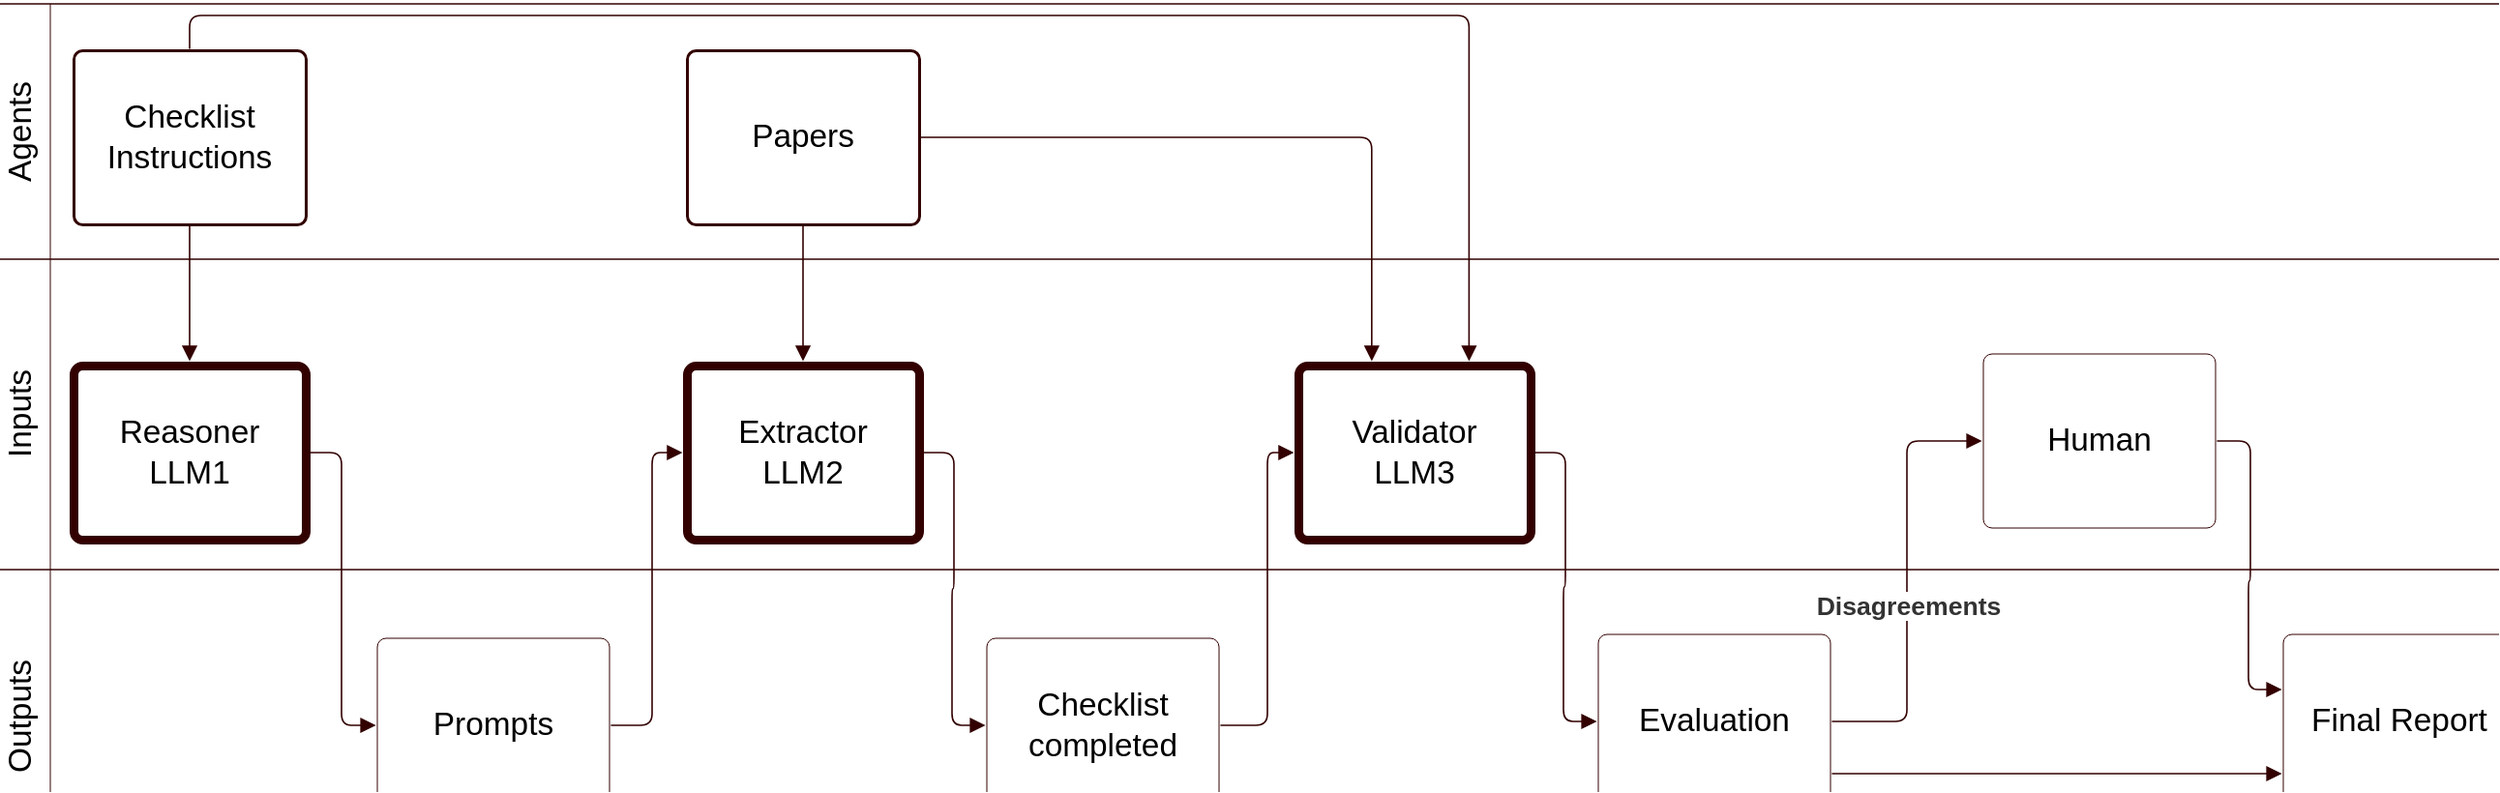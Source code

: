 <mxfile version="26.0.9">
  <diagram name="Page-1" id="yxuGSF7caCbsqtL8cTFJ">
    <mxGraphModel dx="2025" dy="2725" grid="1" gridSize="10" guides="1" tooltips="1" connect="1" arrows="1" fold="1" page="1" pageScale="1" pageWidth="850" pageHeight="1100" math="0" shadow="0">
      <root>
        <mxCell id="0" />
        <mxCell id="1" parent="0" />
        <mxCell id="lyl5K1hddJO4YnVaK_Bw-24" value="" style="fillColor=none;strokeColor=#330000;pointerEvents=0;fontStyle=0;html=1;whiteSpace=wrap;container=1;collapsible=0;childLayout=stackLayout;resizeParent=1;dropTarget=0;horizontalStack=0;fontSize=13;spacing=0;rounded=1;absoluteArcSize=1;arcSize=9;horizontal=0;strokeWidth=NaN;" parent="1" vertex="1">
          <mxGeometry x="1" y="-120" width="1310" height="444" isRotated="1" as="geometry" />
        </mxCell>
        <mxCell id="lyl5K1hddJO4YnVaK_Bw-26" value="Agents" style="swimlane;html=1;whiteSpace=wrap;connectable=0;fontStyle=0;startSize=30;dropTarget=0;rounded=0;horizontal=0;spacing=0;strokeColor=#330000;fillColor=none;strokeWidth=NaN;container=1;pointerEvents=0;collapsible=0;recursiveResize=0;fontSize=16.7;" parent="lyl5K1hddJO4YnVaK_Bw-24" vertex="1">
          <mxGeometry width="1310" height="132" as="geometry" />
        </mxCell>
        <mxCell id="lyl5K1hddJO4YnVaK_Bw-25" value="Inputs" style="swimlane;html=1;whiteSpace=wrap;connectable=0;fontStyle=0;startSize=30;dropTarget=0;rounded=0;horizontal=0;spacing=0;strokeColor=#330000;fillColor=none;strokeWidth=NaN;container=1;pointerEvents=0;collapsible=0;recursiveResize=0;fontSize=16.7;" parent="lyl5K1hddJO4YnVaK_Bw-24" vertex="1">
          <mxGeometry y="132" width="1310" height="160.5" as="geometry" />
        </mxCell>
        <mxCell id="lyl5K1hddJO4YnVaK_Bw-27" value="Outputs" style="swimlane;html=1;whiteSpace=wrap;connectable=0;fontStyle=0;startSize=30;dropTarget=0;rounded=0;horizontal=0;spacing=0;strokeColor=#330000;fillColor=none;strokeWidth=NaN;container=1;pointerEvents=0;collapsible=0;recursiveResize=0;fontSize=16.7;" parent="lyl5K1hddJO4YnVaK_Bw-24" vertex="1">
          <mxGeometry y="292.5" width="1310" height="151.5" as="geometry" />
        </mxCell>
        <mxCell id="lyl5K1hddJO4YnVaK_Bw-28" value="Reasoner LLM1" style="html=1;overflow=block;blockSpacing=1;whiteSpace=wrap;fontSize=16.7;fontColor=default;spacing=9;strokeColor=#330000;strokeOpacity=100;fillOpacity=100;rounded=1;absoluteArcSize=1;arcSize=9;fillColor=none;strokeWidth=4.5;lucidId=lMESaBkdij4Y;" parent="1" vertex="1">
          <mxGeometry x="43" y="67" width="120" height="90" as="geometry" />
        </mxCell>
        <mxCell id="lyl5K1hddJO4YnVaK_Bw-29" value="" style="html=1;jettySize=18;whiteSpace=wrap;fontSize=13;strokeColor=#330000;strokeOpacity=100;strokeWidth=0.8;rounded=1;arcSize=12;edgeStyle=orthogonalEdgeStyle;startArrow=none;endArrow=block;endFill=1;exitX=1;exitY=0.5;entryX=-0.006;entryY=0.5;entryPerimeter=0;lucidId=CMES1pZAAfqx;fillColor=none;exitDx=0;exitDy=0;" parent="1" source="lyl5K1hddJO4YnVaK_Bw-28" target="lyl5K1hddJO4YnVaK_Bw-30" edge="1">
          <mxGeometry width="100" height="100" relative="1" as="geometry">
            <Array as="points" />
            <mxPoint x="102.28" y="112" as="sourcePoint" />
          </mxGeometry>
        </mxCell>
        <mxCell id="lyl5K1hddJO4YnVaK_Bw-30" value="Prompts" style="html=1;overflow=block;blockSpacing=1;whiteSpace=wrap;fontSize=16.7;spacing=9;strokeColor=#330000;rounded=1;absoluteArcSize=1;arcSize=9;fillColor=none;strokeWidth=NaN;lucidId=EMESftruALFM;" parent="1" vertex="1">
          <mxGeometry x="200" y="208" width="120" height="90" as="geometry" />
        </mxCell>
        <mxCell id="lyl5K1hddJO4YnVaK_Bw-31" value="Extractor LLM2" style="html=1;overflow=block;blockSpacing=1;whiteSpace=wrap;fontSize=16.7;fontColor=default;spacing=9;strokeColor=#330000;strokeOpacity=100;fillOpacity=100;rounded=1;absoluteArcSize=1;arcSize=9;fillColor=none;strokeWidth=4.5;lucidId=MMESUJ.7pgVm;" parent="1" vertex="1">
          <mxGeometry x="360" y="67" width="120" height="90" as="geometry" />
        </mxCell>
        <mxCell id="lyl5K1hddJO4YnVaK_Bw-32" value="" style="html=1;jettySize=18;whiteSpace=wrap;fontSize=13;strokeColor=#330000;strokeOpacity=100;strokeWidth=0.8;rounded=1;arcSize=12;edgeStyle=orthogonalEdgeStyle;startArrow=none;endArrow=block;endFill=1;exitX=1.019;exitY=0.5;exitPerimeter=0;entryX=-0.006;entryY=0.5;entryPerimeter=0;lucidId=eNESwrUB_AmQ;fillColor=none;" parent="1" source="lyl5K1hddJO4YnVaK_Bw-31" target="lyl5K1hddJO4YnVaK_Bw-33" edge="1">
          <mxGeometry width="100" height="100" relative="1" as="geometry">
            <Array as="points" />
          </mxGeometry>
        </mxCell>
        <mxCell id="lyl5K1hddJO4YnVaK_Bw-33" value="Checklist completed" style="html=1;overflow=block;blockSpacing=1;whiteSpace=wrap;fontSize=16.7;spacing=9;strokeColor=#330000;rounded=1;absoluteArcSize=1;arcSize=9;fillColor=none;strokeWidth=NaN;lucidId=eNES9iovbzyj;" parent="1" vertex="1">
          <mxGeometry x="515" y="208" width="120" height="90" as="geometry" />
        </mxCell>
        <mxCell id="lyl5K1hddJO4YnVaK_Bw-34" value="Checklist Instructions" style="html=1;overflow=block;blockSpacing=1;whiteSpace=wrap;fontSize=16.7;fontColor=default;spacing=9;strokeColor=#330000;strokeOpacity=100;fillOpacity=100;rounded=1;absoluteArcSize=1;arcSize=9;fillColor=none;strokeWidth=1.5;lucidId=ANESiStECeQy;" parent="1" vertex="1">
          <mxGeometry x="43" y="-96" width="120" height="90" as="geometry" />
        </mxCell>
        <mxCell id="lyl5K1hddJO4YnVaK_Bw-35" value="" style="html=1;jettySize=18;whiteSpace=wrap;fontSize=13;strokeColor=#330000;strokeOpacity=100;strokeWidth=0.8;rounded=1;arcSize=12;edgeStyle=orthogonalEdgeStyle;startArrow=none;endArrow=block;endFill=1;exitX=0.5;exitY=1.008;exitPerimeter=0;entryX=0.5;entryY=-0.025;entryPerimeter=0;lucidId=HNES81fqy.lr;fillColor=none;" parent="1" source="lyl5K1hddJO4YnVaK_Bw-34" target="lyl5K1hddJO4YnVaK_Bw-28" edge="1">
          <mxGeometry width="100" height="100" relative="1" as="geometry">
            <Array as="points" />
          </mxGeometry>
        </mxCell>
        <mxCell id="lyl5K1hddJO4YnVaK_Bw-36" value="" style="html=1;jettySize=18;whiteSpace=wrap;fontSize=13;strokeColor=#330000;strokeOpacity=100;strokeWidth=0.8;rounded=1;arcSize=12;edgeStyle=orthogonalEdgeStyle;startArrow=none;endArrow=block;endFill=1;exitX=0.5;exitY=1.008;exitPerimeter=0;entryX=0.5;entryY=-0.025;entryPerimeter=0;lucidId=xPES.e1_Slbt;fillColor=none;" parent="1" source="lyl5K1hddJO4YnVaK_Bw-49" target="lyl5K1hddJO4YnVaK_Bw-31" edge="1">
          <mxGeometry width="100" height="100" relative="1" as="geometry">
            <Array as="points" />
          </mxGeometry>
        </mxCell>
        <mxCell id="lyl5K1hddJO4YnVaK_Bw-37" value="" style="html=1;jettySize=18;whiteSpace=wrap;fontSize=13;strokeColor=#330000;strokeOpacity=100;strokeWidth=0.8;rounded=1;arcSize=12;edgeStyle=orthogonalEdgeStyle;startArrow=none;endArrow=block;endFill=1;exitX=1.006;exitY=0.5;exitPerimeter=0;entryX=-0.019;entryY=0.5;entryPerimeter=0;lucidId=oPESbT13PvIj;fillColor=none;" parent="1" source="lyl5K1hddJO4YnVaK_Bw-30" target="lyl5K1hddJO4YnVaK_Bw-31" edge="1">
          <mxGeometry width="100" height="100" relative="1" as="geometry">
            <Array as="points">
              <mxPoint x="342" y="253" />
              <mxPoint x="342" y="112" />
            </Array>
          </mxGeometry>
        </mxCell>
        <mxCell id="lyl5K1hddJO4YnVaK_Bw-38" value="" style="html=1;jettySize=18;whiteSpace=wrap;fontSize=13;strokeColor=#330000;strokeOpacity=100;strokeWidth=0.8;rounded=1;arcSize=12;edgeStyle=orthogonalEdgeStyle;startArrow=none;endArrow=block;endFill=1;exitX=0.5;exitY=-0.008;exitPerimeter=0;entryX=0.735;entryY=-0.025;entryPerimeter=0;lucidId=yWESpYsTjVdX;fillColor=none;" parent="1" source="lyl5K1hddJO4YnVaK_Bw-34" target="lyl5K1hddJO4YnVaK_Bw-39" edge="1">
          <mxGeometry width="100" height="100" relative="1" as="geometry">
            <Array as="points" />
          </mxGeometry>
        </mxCell>
        <mxCell id="lyl5K1hddJO4YnVaK_Bw-39" value="Validator LLM3" style="html=1;overflow=block;blockSpacing=1;whiteSpace=wrap;fontSize=16.7;fontColor=default;spacing=9;strokeColor=#330000;strokeOpacity=100;fillOpacity=100;rounded=1;absoluteArcSize=1;arcSize=9;fillColor=none;strokeWidth=4.5;lucidId=YPESUbvm0_V.;" parent="1" vertex="1">
          <mxGeometry x="676" y="67" width="120" height="90" as="geometry" />
        </mxCell>
        <mxCell id="lyl5K1hddJO4YnVaK_Bw-40" value="" style="html=1;jettySize=18;whiteSpace=wrap;fontSize=13;strokeColor=#330000;strokeOpacity=100;strokeWidth=0.8;rounded=1;arcSize=12;edgeStyle=orthogonalEdgeStyle;startArrow=none;endArrow=block;endFill=1;exitX=1.006;exitY=0.5;exitPerimeter=0;entryX=-0.019;entryY=0.5;entryPerimeter=0;lucidId=aQESAylXyqgc;fillColor=none;" parent="1" source="lyl5K1hddJO4YnVaK_Bw-33" target="lyl5K1hddJO4YnVaK_Bw-39" edge="1">
          <mxGeometry width="100" height="100" relative="1" as="geometry">
            <Array as="points">
              <mxPoint x="660" y="253" />
              <mxPoint x="660" y="112" />
            </Array>
          </mxGeometry>
        </mxCell>
        <mxCell id="lyl5K1hddJO4YnVaK_Bw-41" value="Evaluation" style="html=1;overflow=block;blockSpacing=1;whiteSpace=wrap;fontSize=16.7;spacing=9;strokeColor=#330000;rounded=1;absoluteArcSize=1;arcSize=9;fillColor=none;strokeWidth=NaN;lucidId=jQES~DEDrfyK;" parent="1" vertex="1">
          <mxGeometry x="831" y="206" width="120" height="90" as="geometry" />
        </mxCell>
        <mxCell id="lyl5K1hddJO4YnVaK_Bw-42" value="" style="html=1;jettySize=18;whiteSpace=wrap;fontSize=13;strokeColor=#330000;strokeOpacity=100;strokeWidth=0.8;rounded=1;arcSize=12;edgeStyle=orthogonalEdgeStyle;startArrow=none;endArrow=block;endFill=1;exitX=1.019;exitY=0.5;exitPerimeter=0;entryX=-0.006;entryY=0.5;entryPerimeter=0;lucidId=rQESOTMk~ZJ3;fillColor=none;" parent="1" source="lyl5K1hddJO4YnVaK_Bw-39" target="lyl5K1hddJO4YnVaK_Bw-41" edge="1">
          <mxGeometry width="100" height="100" relative="1" as="geometry">
            <Array as="points" />
          </mxGeometry>
        </mxCell>
        <mxCell id="lyl5K1hddJO4YnVaK_Bw-43" value="Human" style="html=1;overflow=block;blockSpacing=1;whiteSpace=wrap;fontSize=16.7;spacing=9;strokeColor=#330000;rounded=1;absoluteArcSize=1;arcSize=9;fillColor=none;strokeWidth=NaN;lucidId=yQESR6AR3G-_;" parent="1" vertex="1">
          <mxGeometry x="1030" y="61" width="120" height="90" as="geometry" />
        </mxCell>
        <mxCell id="lyl5K1hddJO4YnVaK_Bw-44" value="" style="html=1;jettySize=18;whiteSpace=wrap;fontSize=13;strokeColor=#330000;strokeOpacity=100;strokeWidth=0.8;rounded=1;arcSize=12;edgeStyle=orthogonalEdgeStyle;startArrow=none;endArrow=block;endFill=1;exitX=1.006;exitY=0.5;exitPerimeter=0;entryX=-0.006;entryY=0.5;entryPerimeter=0;lucidId=IQESYatSSTmb;fillColor=none;" parent="1" source="lyl5K1hddJO4YnVaK_Bw-41" target="lyl5K1hddJO4YnVaK_Bw-43" edge="1">
          <mxGeometry width="100" height="100" relative="1" as="geometry">
            <Array as="points" />
          </mxGeometry>
        </mxCell>
        <mxCell id="lyl5K1hddJO4YnVaK_Bw-45" value="Disagreements" style="text;html=1;resizable=0;labelBackgroundColor=default;align=center;verticalAlign=middle;fontStyle=1;fontColor=#333333;fontSize=13.3;" parent="lyl5K1hddJO4YnVaK_Bw-44" vertex="1">
          <mxGeometry x="-0.108" relative="1" as="geometry" />
        </mxCell>
        <mxCell id="lyl5K1hddJO4YnVaK_Bw-46" value="Final Report" style="html=1;overflow=block;blockSpacing=1;whiteSpace=wrap;fontSize=16.7;spacing=9;strokeColor=#330000;rounded=1;absoluteArcSize=1;arcSize=9;fillColor=none;strokeWidth=NaN;lucidId=RQESWExT5-r0;" parent="1" vertex="1">
          <mxGeometry x="1185" y="206" width="120" height="90" as="geometry" />
        </mxCell>
        <mxCell id="lyl5K1hddJO4YnVaK_Bw-47" value="" style="html=1;jettySize=18;whiteSpace=wrap;fontSize=13;strokeColor=#330000;strokeOpacity=100;strokeWidth=0.8;rounded=1;arcSize=12;edgeStyle=orthogonalEdgeStyle;startArrow=none;endArrow=block;endFill=1;exitX=1.006;exitY=0.5;exitPerimeter=0;entryX=-0.006;entryY=0.317;entryPerimeter=0;lucidId=1QESxCid2lw4;fillColor=none;" parent="1" source="lyl5K1hddJO4YnVaK_Bw-43" target="lyl5K1hddJO4YnVaK_Bw-46" edge="1">
          <mxGeometry width="100" height="100" relative="1" as="geometry">
            <Array as="points" />
          </mxGeometry>
        </mxCell>
        <mxCell id="lyl5K1hddJO4YnVaK_Bw-48" value="" style="html=1;jettySize=18;whiteSpace=wrap;fontSize=13;strokeColor=#330000;strokeOpacity=100;strokeWidth=0.8;rounded=1;arcSize=12;edgeStyle=orthogonalEdgeStyle;startArrow=none;endArrow=block;endFill=1;exitX=1.006;exitY=0.8;exitPerimeter=0;entryX=-0.006;entryY=0.8;entryPerimeter=0;lucidId=8QESv_3oYUg7;fillColor=none;" parent="1" source="lyl5K1hddJO4YnVaK_Bw-41" target="lyl5K1hddJO4YnVaK_Bw-46" edge="1">
          <mxGeometry width="100" height="100" relative="1" as="geometry">
            <Array as="points" />
          </mxGeometry>
        </mxCell>
        <mxCell id="lyl5K1hddJO4YnVaK_Bw-49" value="Papers" style="html=1;overflow=block;blockSpacing=1;whiteSpace=wrap;fontSize=16.7;spacing=9;strokeColor=#330000;strokeOpacity=100;fillOpacity=100;rounded=1;absoluteArcSize=1;arcSize=9;fillColor=none;strokeWidth=1.5;lucidId=5OESUx_H7KHS;" parent="1" vertex="1">
          <mxGeometry x="360" y="-96" width="120" height="90" as="geometry" />
        </mxCell>
        <mxCell id="lyl5K1hddJO4YnVaK_Bw-50" value="" style="html=1;jettySize=18;whiteSpace=wrap;fontSize=13;strokeColor=#330000;strokeOpacity=100;strokeWidth=0.8;rounded=1;arcSize=12;edgeStyle=orthogonalEdgeStyle;startArrow=none;endArrow=block;endFill=1;exitX=1.006;exitY=0.5;exitPerimeter=0;entryX=0.316;entryY=-0.025;entryPerimeter=0;lucidId=JWESOWV1f0EX;fillColor=none;" parent="1" source="lyl5K1hddJO4YnVaK_Bw-49" target="lyl5K1hddJO4YnVaK_Bw-39" edge="1">
          <mxGeometry width="100" height="100" relative="1" as="geometry">
            <Array as="points" />
          </mxGeometry>
        </mxCell>
      </root>
    </mxGraphModel>
  </diagram>
</mxfile>
